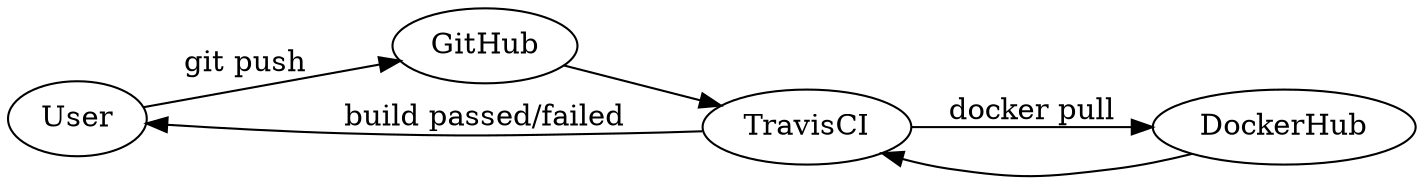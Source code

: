 digraph{
	rankdir=LR;
	User;
	GitHub;
	TravisCI;
	DockerHub;
	User -> GitHub[label="git push"];
	GitHub -> TravisCI;
	TravisCI -> DockerHub[label="docker pull"];
	DockerHub -> TravisCI[label="\n"];
	TravisCI -> User[label="build passed/failed"];
}
